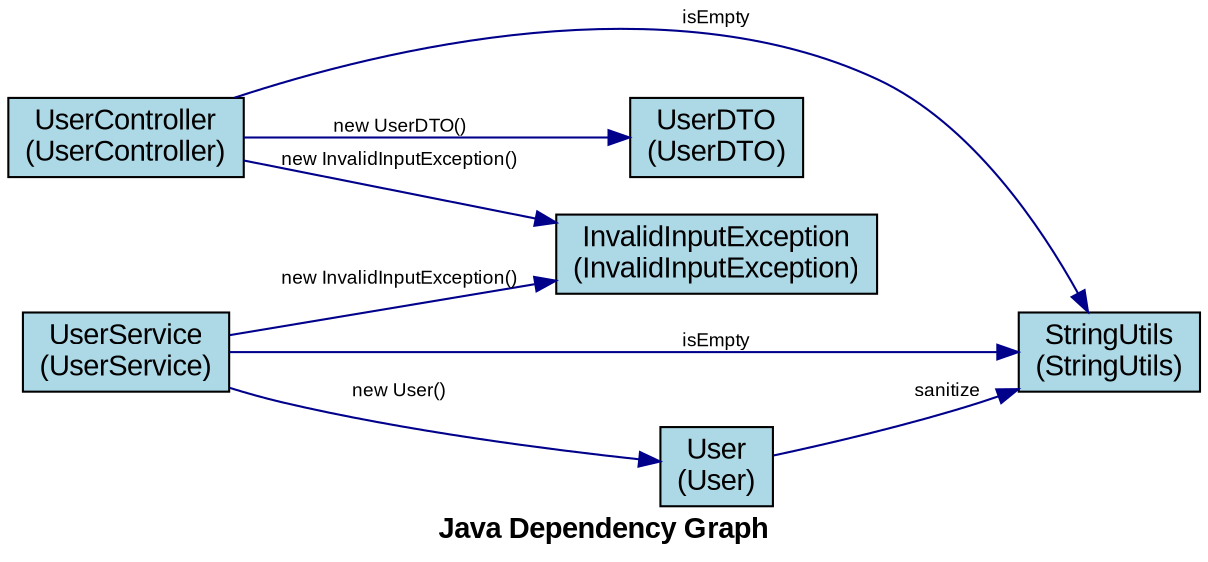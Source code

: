 digraph JavaDependencies {
    rankdir=LR;
    node [shape=box, style=filled, fillcolor=lightblue, fontname="Arial"];
    edge [fontname="Arial", fontsize=9, color=darkblue];
    graph [fontname="Arial Bold", fontsize=14, label="Java Dependency Graph"];

    "UserController" [label="UserController\n(UserController)", URL="javascript:showNodeInfo('UserController')", fillcolor="lightblue"];
    "UserService" [label="UserService\n(UserService)", URL="javascript:showNodeInfo('UserService')", fillcolor="lightblue"];
    "InvalidInputException" [label="InvalidInputException\n(InvalidInputException)", URL="javascript:showNodeInfo('InvalidInputException')", fillcolor="lightblue"];
    "StringUtils" [label="StringUtils\n(StringUtils)", URL="javascript:showNodeInfo('StringUtils')", fillcolor="lightblue"];
    "User" [label="User\n(User)", URL="javascript:showNodeInfo('User')", fillcolor="lightblue"];
    "UserDTO" [label="UserDTO\n(UserDTO)", URL="javascript:showNodeInfo('UserDTO')", fillcolor="lightblue"];

    // Dependencies with method calls
    "UserController" -> "StringUtils" [label="isEmpty", URL="javascript:showEdgeInfo('UserController', 'StringUtils')"];
    "UserController" -> "InvalidInputException" [label="new InvalidInputException()", URL="javascript:showEdgeInfo('UserController', 'InvalidInputException')"];
    "UserController" -> "UserDTO" [label="new UserDTO()", URL="javascript:showEdgeInfo('UserController', 'UserDTO')"];
    "User" -> "StringUtils" [label="sanitize", URL="javascript:showEdgeInfo('User', 'StringUtils')"];
    "UserService" -> "StringUtils" [label="isEmpty", URL="javascript:showEdgeInfo('UserService', 'StringUtils')"];
    "UserService" -> "InvalidInputException" [label="new InvalidInputException()", URL="javascript:showEdgeInfo('UserService', 'InvalidInputException')"];
    "UserService" -> "User" [label="new User()", URL="javascript:showEdgeInfo('UserService', 'User')"];
}